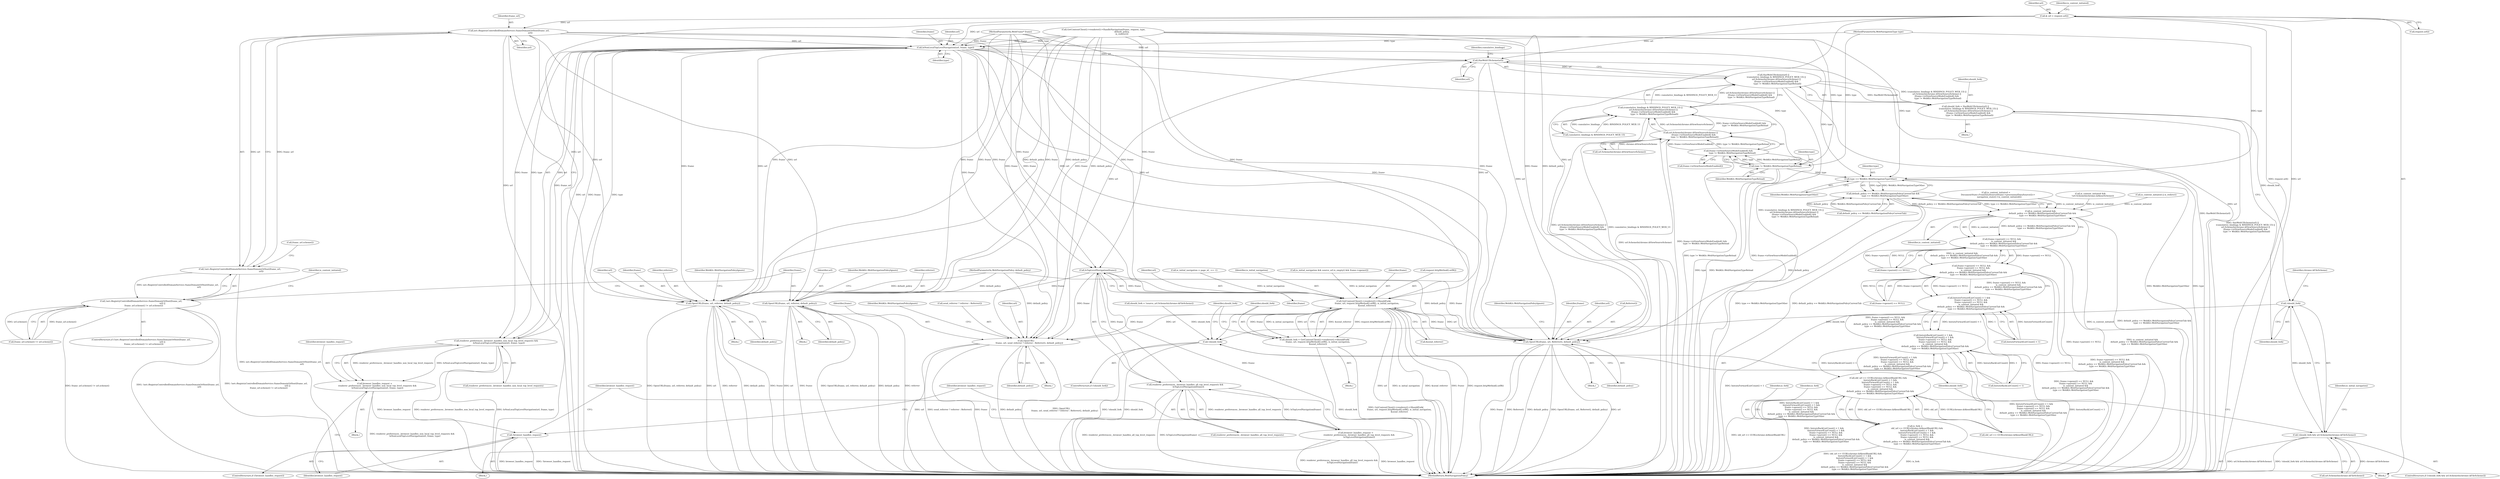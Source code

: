 digraph "0_Chrome_0a57375ad73780e61e1770a9d88b0529b0dbd33b@API" {
"1000191" [label="(Call,net::RegistryControlledDomainService::SameDomainOrHost(frame_url,\n                                                                url))"];
"1000153" [label="(Call,& url = request.url())"];
"1000190" [label="(Call,!net::RegistryControlledDomainService::SameDomainOrHost(frame_url,\n                                                                url))"];
"1000189" [label="(Call,!net::RegistryControlledDomainService::SameDomainOrHost(frame_url,\n                                                                url) ||\n        frame_url.scheme() != url.scheme())"];
"1000198" [label="(Call,OpenURL(frame, url, referrer, default_policy))"];
"1000215" [label="(Call,IsNonLocalTopLevelNavigation(url, frame, type))"];
"1000211" [label="(Call,renderer_preferences_.browser_handles_non_local_top_level_requests &&\n        IsNonLocalTopLevelNavigation(url, frame, type))"];
"1000209" [label="(Call,browser_handles_request =\n        renderer_preferences_.browser_handles_non_local_top_level_requests &&\n        IsNonLocalTopLevelNavigation(url, frame, type))"];
"1000220" [label="(Call,!browser_handles_request)"];
"1000229" [label="(Call,IsTopLevelNavigation(frame))"];
"1000225" [label="(Call,renderer_preferences_.browser_handles_all_top_level_requests &&\n          IsTopLevelNavigation(frame))"];
"1000223" [label="(Call,browser_handles_request =\n          renderer_preferences_.browser_handles_all_top_level_requests &&\n          IsTopLevelNavigation(frame))"];
"1000242" [label="(Call,OpenURL(frame, url, referrer, default_policy))"];
"1000324" [label="(Call,GetContentClient()->renderer()->ShouldFork(\n          frame, url, request.httpMethod().utf8(), is_initial_navigation,\n          &send_referrer))"];
"1000322" [label="(Call,should_fork = GetContentClient()->renderer()->ShouldFork(\n          frame, url, request.httpMethod().utf8(), is_initial_navigation,\n          &send_referrer))"];
"1000334" [label="(Call,OpenURL(\n          frame, url, send_referrer ? referrer : Referrer(), default_policy))"];
"1000380" [label="(Call,OpenURL(frame, url, Referrer(), default_policy))"];
"1000279" [label="(Call,HasWebUIScheme(url))"];
"1000278" [label="(Call,HasWebUIScheme(url) ||\n         (cumulative_bindings & BINDINGS_POLICY_WEB_UI) ||\n         url.SchemeIs(chrome::kViewSourceScheme) ||\n         (frame->isViewSourceModeEnabled() &&\n            type != WebKit::WebNavigationTypeReload))"];
"1000276" [label="(Call,should_fork = HasWebUIScheme(url) ||\n         (cumulative_bindings & BINDINGS_POLICY_WEB_UI) ||\n         url.SchemeIs(chrome::kViewSourceScheme) ||\n         (frame->isViewSourceModeEnabled() &&\n            type != WebKit::WebNavigationTypeReload))"];
"1000295" [label="(Call,!should_fork)"];
"1000294" [label="(Call,!should_fork && url.SchemeIs(chrome::kFileScheme))"];
"1000319" [label="(Call,!should_fork)"];
"1000290" [label="(Call,type != WebKit::WebNavigationTypeReload)"];
"1000288" [label="(Call,frame->isViewSourceModeEnabled() &&\n            type != WebKit::WebNavigationTypeReload)"];
"1000285" [label="(Call,url.SchemeIs(chrome::kViewSourceScheme) ||\n         (frame->isViewSourceModeEnabled() &&\n            type != WebKit::WebNavigationTypeReload))"];
"1000281" [label="(Call,(cumulative_bindings & BINDINGS_POLICY_WEB_UI) ||\n         url.SchemeIs(chrome::kViewSourceScheme) ||\n         (frame->isViewSourceModeEnabled() &&\n            type != WebKit::WebNavigationTypeReload))"];
"1000374" [label="(Call,type == WebKit::WebNavigationTypeOther)"];
"1000370" [label="(Call,default_policy == WebKit::WebNavigationPolicyCurrentTab &&\n      type == WebKit::WebNavigationTypeOther)"];
"1000368" [label="(Call,is_content_initiated &&\n      default_policy == WebKit::WebNavigationPolicyCurrentTab &&\n      type == WebKit::WebNavigationTypeOther)"];
"1000364" [label="(Call,frame->parent() == NULL &&\n      is_content_initiated &&\n      default_policy == WebKit::WebNavigationPolicyCurrentTab &&\n      type == WebKit::WebNavigationTypeOther)"];
"1000360" [label="(Call,frame->opener() == NULL &&\n      frame->parent() == NULL &&\n      is_content_initiated &&\n      default_policy == WebKit::WebNavigationPolicyCurrentTab &&\n      type == WebKit::WebNavigationTypeOther)"];
"1000356" [label="(Call,historyForwardListCount() < 1 &&\n      frame->opener() == NULL &&\n      frame->parent() == NULL &&\n      is_content_initiated &&\n      default_policy == WebKit::WebNavigationPolicyCurrentTab &&\n      type == WebKit::WebNavigationTypeOther)"];
"1000352" [label="(Call,historyBackListCount() < 1 &&\n      historyForwardListCount() < 1 &&\n      frame->opener() == NULL &&\n      frame->parent() == NULL &&\n      is_content_initiated &&\n      default_policy == WebKit::WebNavigationPolicyCurrentTab &&\n      type == WebKit::WebNavigationTypeOther)"];
"1000347" [label="(Call,old_url == GURL(chrome::kAboutBlankURL) &&\n      historyBackListCount() < 1 &&\n      historyForwardListCount() < 1 &&\n      frame->opener() == NULL &&\n      frame->parent() == NULL &&\n      is_content_initiated &&\n      default_policy == WebKit::WebNavigationPolicyCurrentTab &&\n      type == WebKit::WebNavigationTypeOther)"];
"1000345" [label="(Call,is_fork =\n      old_url == GURL(chrome::kAboutBlankURL) &&\n      historyBackListCount() < 1 &&\n      historyForwardListCount() < 1 &&\n      frame->opener() == NULL &&\n      frame->parent() == NULL &&\n      is_content_initiated &&\n      default_policy == WebKit::WebNavigationPolicyCurrentTab &&\n      type == WebKit::WebNavigationTypeOther)"];
"1000224" [label="(Identifier,browser_handles_request)"];
"1000204" [label="(Identifier,WebKit::WebNavigationPolicyIgnore)"];
"1000283" [label="(Identifier,cumulative_bindings)"];
"1000226" [label="(Call,renderer_preferences_.browser_handles_all_top_level_requests)"];
"1000279" [label="(Call,HasWebUIScheme(url))"];
"1000277" [label="(Identifier,should_fork)"];
"1000386" [label="(Identifier,WebKit::WebNavigationPolicyIgnore)"];
"1000335" [label="(Identifier,frame)"];
"1000357" [label="(Call,historyForwardListCount() < 1)"];
"1000369" [label="(Identifier,is_content_initiated)"];
"1000364" [label="(Call,frame->parent() == NULL &&\n      is_content_initiated &&\n      default_policy == WebKit::WebNavigationPolicyCurrentTab &&\n      type == WebKit::WebNavigationTypeOther)"];
"1000201" [label="(Identifier,referrer)"];
"1000302" [label="(Call,is_initial_navigation && source_url.is_empty() && frame->opener())"];
"1000375" [label="(Identifier,type)"];
"1000233" [label="(Block,)"];
"1000332" [label="(Identifier,should_fork)"];
"1000371" [label="(Call,default_policy == WebKit::WebNavigationPolicyCurrentTab)"];
"1000298" [label="(Identifier,chrome::kFileScheme)"];
"1000297" [label="(Call,url.SchemeIs(chrome::kFileScheme))"];
"1000325" [label="(Identifier,frame)"];
"1000225" [label="(Call,renderer_preferences_.browser_handles_all_top_level_requests &&\n          IsTopLevelNavigation(frame))"];
"1000188" [label="(ControlStructure,if (!net::RegistryControlledDomainService::SameDomainOrHost(frame_url,\n                                                                url) ||\n        frame_url.scheme() != url.scheme()))"];
"1000246" [label="(Identifier,default_policy)"];
"1000179" [label="(Call,is_content_initiated || is_redirect)"];
"1000322" [label="(Call,should_fork = GetContentClient()->renderer()->ShouldFork(\n          frame, url, request.httpMethod().utf8(), is_initial_navigation,\n          &send_referrer))"];
"1000222" [label="(Block,)"];
"1000199" [label="(Identifier,frame)"];
"1000209" [label="(Call,browser_handles_request =\n        renderer_preferences_.browser_handles_non_local_top_level_requests &&\n        IsNonLocalTopLevelNavigation(url, frame, type))"];
"1000361" [label="(Call,frame->opener() == NULL)"];
"1000194" [label="(Call,frame_url.scheme() != url.scheme())"];
"1000336" [label="(Identifier,url)"];
"1000329" [label="(Call,&send_referrer)"];
"1000324" [label="(Call,GetContentClient()->renderer()->ShouldFork(\n          frame, url, request.httpMethod().utf8(), is_initial_navigation,\n          &send_referrer))"];
"1000286" [label="(Call,url.SchemeIs(chrome::kViewSourceScheme))"];
"1000212" [label="(Call,renderer_preferences_.browser_handles_non_local_top_level_requests)"];
"1000333" [label="(Block,)"];
"1000381" [label="(Identifier,frame)"];
"1000230" [label="(Identifier,frame)"];
"1000191" [label="(Call,net::RegistryControlledDomainService::SameDomainOrHost(frame_url,\n                                                                url))"];
"1000198" [label="(Call,OpenURL(frame, url, referrer, default_policy))"];
"1000217" [label="(Identifier,frame)"];
"1000327" [label="(Call,request.httpMethod().utf8())"];
"1000157" [label="(Call,is_content_initiated =\n      DocumentState::FromDataSource(frame->provisionalDataSource())->\n          navigation_state()->is_content_initiated())"];
"1000341" [label="(Identifier,default_policy)"];
"1000229" [label="(Call,IsTopLevelNavigation(frame))"];
"1000345" [label="(Call,is_fork =\n      old_url == GURL(chrome::kAboutBlankURL) &&\n      historyBackListCount() < 1 &&\n      historyForwardListCount() < 1 &&\n      frame->opener() == NULL &&\n      frame->parent() == NULL &&\n      is_content_initiated &&\n      default_policy == WebKit::WebNavigationPolicyCurrentTab &&\n      type == WebKit::WebNavigationTypeOther)"];
"1000259" [label="(Block,)"];
"1000117" [label="(Call,GetContentClient()->renderer()->HandleNavigation(frame, request, type,\n                                                       default_policy,\n                                                       is_redirect))"];
"1000189" [label="(Call,!net::RegistryControlledDomainService::SameDomainOrHost(frame_url,\n                                                                url) ||\n        frame_url.scheme() != url.scheme())"];
"1000376" [label="(Identifier,WebKit::WebNavigationTypeOther)"];
"1000382" [label="(Identifier,url)"];
"1000384" [label="(Identifier,default_policy)"];
"1000323" [label="(Identifier,should_fork)"];
"1000245" [label="(Identifier,referrer)"];
"1000242" [label="(Call,OpenURL(frame, url, referrer, default_policy))"];
"1000326" [label="(Identifier,url)"];
"1000282" [label="(Call,cumulative_bindings & BINDINGS_POLICY_WEB_UI)"];
"1000352" [label="(Call,historyBackListCount() < 1 &&\n      historyForwardListCount() < 1 &&\n      frame->opener() == NULL &&\n      frame->parent() == NULL &&\n      is_content_initiated &&\n      default_policy == WebKit::WebNavigationPolicyCurrentTab &&\n      type == WebKit::WebNavigationTypeOther)"];
"1000153" [label="(Call,& url = request.url())"];
"1000303" [label="(Identifier,is_initial_navigation)"];
"1000232" [label="(Identifier,browser_handles_request)"];
"1000154" [label="(Identifier,url)"];
"1000334" [label="(Call,OpenURL(\n          frame, url, send_referrer ? referrer : Referrer(), default_policy))"];
"1000216" [label="(Identifier,url)"];
"1000104" [label="(MethodParameterIn,WebFrame* frame)"];
"1000379" [label="(Block,)"];
"1000190" [label="(Call,!net::RegistryControlledDomainService::SameDomainOrHost(frame_url,\n                                                                url))"];
"1000254" [label="(Call,is_content_initiated &&\n       !url.SchemeIs(chrome::kAboutScheme))"];
"1000285" [label="(Call,url.SchemeIs(chrome::kViewSourceScheme) ||\n         (frame->isViewSourceModeEnabled() &&\n            type != WebKit::WebNavigationTypeReload))"];
"1000291" [label="(Identifier,type)"];
"1000200" [label="(Identifier,url)"];
"1000195" [label="(Call,frame_url.scheme())"];
"1000343" [label="(Identifier,WebKit::WebNavigationPolicyIgnore)"];
"1000383" [label="(Call,Referrer())"];
"1000155" [label="(Call,request.url())"];
"1000380" [label="(Call,OpenURL(frame, url, Referrer(), default_policy))"];
"1000337" [label="(Call,send_referrer ? referrer : Referrer())"];
"1000292" [label="(Identifier,WebKit::WebNavigationTypeReload)"];
"1000110" [label="(Block,)"];
"1000269" [label="(Call,is_initial_navigation = page_id_ == -1)"];
"1000211" [label="(Call,renderer_preferences_.browser_handles_non_local_top_level_requests &&\n        IsNonLocalTopLevelNavigation(url, frame, type))"];
"1000108" [label="(MethodParameterIn,WebNavigationPolicy default_policy)"];
"1000197" [label="(Block,)"];
"1000248" [label="(Identifier,WebKit::WebNavigationPolicyIgnore)"];
"1000374" [label="(Call,type == WebKit::WebNavigationTypeOther)"];
"1000244" [label="(Identifier,url)"];
"1000318" [label="(ControlStructure,if (!should_fork))"];
"1000290" [label="(Call,type != WebKit::WebNavigationTypeReload)"];
"1000158" [label="(Identifier,is_content_initiated)"];
"1000346" [label="(Identifier,is_fork)"];
"1000293" [label="(ControlStructure,if (!should_fork && url.SchemeIs(chrome::kFileScheme)))"];
"1000223" [label="(Call,browser_handles_request =\n          renderer_preferences_.browser_handles_all_top_level_requests &&\n          IsTopLevelNavigation(frame))"];
"1000365" [label="(Call,frame->parent() == NULL)"];
"1000193" [label="(Identifier,url)"];
"1000207" [label="(Block,)"];
"1000276" [label="(Call,should_fork = HasWebUIScheme(url) ||\n         (cumulative_bindings & BINDINGS_POLICY_WEB_UI) ||\n         url.SchemeIs(chrome::kViewSourceScheme) ||\n         (frame->isViewSourceModeEnabled() &&\n            type != WebKit::WebNavigationTypeReload))"];
"1000320" [label="(Identifier,should_fork)"];
"1000347" [label="(Call,old_url == GURL(chrome::kAboutBlankURL) &&\n      historyBackListCount() < 1 &&\n      historyForwardListCount() < 1 &&\n      frame->opener() == NULL &&\n      frame->parent() == NULL &&\n      is_content_initiated &&\n      default_policy == WebKit::WebNavigationPolicyCurrentTab &&\n      type == WebKit::WebNavigationTypeOther)"];
"1000294" [label="(Call,!should_fork && url.SchemeIs(chrome::kFileScheme))"];
"1000288" [label="(Call,frame->isViewSourceModeEnabled() &&\n            type != WebKit::WebNavigationTypeReload)"];
"1000192" [label="(Identifier,frame_url)"];
"1000289" [label="(Call,frame->isViewSourceModeEnabled())"];
"1000378" [label="(Identifier,is_fork)"];
"1000280" [label="(Identifier,url)"];
"1000348" [label="(Call,old_url == GURL(chrome::kAboutBlankURL))"];
"1000321" [label="(Block,)"];
"1000220" [label="(Call,!browser_handles_request)"];
"1000218" [label="(Identifier,type)"];
"1000313" [label="(Call,should_fork = !source_url.SchemeIs(chrome::kFileScheme))"];
"1000389" [label="(MethodReturn,WebNavigationPolicy)"];
"1000210" [label="(Identifier,browser_handles_request)"];
"1000368" [label="(Call,is_content_initiated &&\n      default_policy == WebKit::WebNavigationPolicyCurrentTab &&\n      type == WebKit::WebNavigationTypeOther)"];
"1000295" [label="(Call,!should_fork)"];
"1000296" [label="(Identifier,should_fork)"];
"1000219" [label="(ControlStructure,if (!browser_handles_request))"];
"1000281" [label="(Call,(cumulative_bindings & BINDINGS_POLICY_WEB_UI) ||\n         url.SchemeIs(chrome::kViewSourceScheme) ||\n         (frame->isViewSourceModeEnabled() &&\n            type != WebKit::WebNavigationTypeReload))"];
"1000328" [label="(Identifier,is_initial_navigation)"];
"1000370" [label="(Call,default_policy == WebKit::WebNavigationPolicyCurrentTab &&\n      type == WebKit::WebNavigationTypeOther)"];
"1000106" [label="(MethodParameterIn,WebNavigationType type)"];
"1000356" [label="(Call,historyForwardListCount() < 1 &&\n      frame->opener() == NULL &&\n      frame->parent() == NULL &&\n      is_content_initiated &&\n      default_policy == WebKit::WebNavigationPolicyCurrentTab &&\n      type == WebKit::WebNavigationTypeOther)"];
"1000221" [label="(Identifier,browser_handles_request)"];
"1000215" [label="(Call,IsNonLocalTopLevelNavigation(url, frame, type))"];
"1000206" [label="(Identifier,is_content_initiated)"];
"1000319" [label="(Call,!should_fork)"];
"1000243" [label="(Identifier,frame)"];
"1000360" [label="(Call,frame->opener() == NULL &&\n      frame->parent() == NULL &&\n      is_content_initiated &&\n      default_policy == WebKit::WebNavigationPolicyCurrentTab &&\n      type == WebKit::WebNavigationTypeOther)"];
"1000278" [label="(Call,HasWebUIScheme(url) ||\n         (cumulative_bindings & BINDINGS_POLICY_WEB_UI) ||\n         url.SchemeIs(chrome::kViewSourceScheme) ||\n         (frame->isViewSourceModeEnabled() &&\n            type != WebKit::WebNavigationTypeReload))"];
"1000353" [label="(Call,historyBackListCount() < 1)"];
"1000202" [label="(Identifier,default_policy)"];
"1000191" -> "1000190"  [label="AST: "];
"1000191" -> "1000193"  [label="CFG: "];
"1000192" -> "1000191"  [label="AST: "];
"1000193" -> "1000191"  [label="AST: "];
"1000190" -> "1000191"  [label="CFG: "];
"1000191" -> "1000389"  [label="DDG: url"];
"1000191" -> "1000389"  [label="DDG: frame_url"];
"1000191" -> "1000190"  [label="DDG: frame_url"];
"1000191" -> "1000190"  [label="DDG: url"];
"1000153" -> "1000191"  [label="DDG: url"];
"1000191" -> "1000198"  [label="DDG: url"];
"1000191" -> "1000215"  [label="DDG: url"];
"1000191" -> "1000242"  [label="DDG: url"];
"1000191" -> "1000279"  [label="DDG: url"];
"1000191" -> "1000380"  [label="DDG: url"];
"1000153" -> "1000110"  [label="AST: "];
"1000153" -> "1000155"  [label="CFG: "];
"1000154" -> "1000153"  [label="AST: "];
"1000155" -> "1000153"  [label="AST: "];
"1000158" -> "1000153"  [label="CFG: "];
"1000153" -> "1000389"  [label="DDG: request.url()"];
"1000153" -> "1000389"  [label="DDG: url"];
"1000153" -> "1000215"  [label="DDG: url"];
"1000153" -> "1000242"  [label="DDG: url"];
"1000153" -> "1000279"  [label="DDG: url"];
"1000153" -> "1000380"  [label="DDG: url"];
"1000190" -> "1000189"  [label="AST: "];
"1000195" -> "1000190"  [label="CFG: "];
"1000189" -> "1000190"  [label="CFG: "];
"1000190" -> "1000389"  [label="DDG: net::RegistryControlledDomainService::SameDomainOrHost(frame_url,\n                                                                url)"];
"1000190" -> "1000189"  [label="DDG: net::RegistryControlledDomainService::SameDomainOrHost(frame_url,\n                                                                url)"];
"1000189" -> "1000188"  [label="AST: "];
"1000189" -> "1000194"  [label="CFG: "];
"1000194" -> "1000189"  [label="AST: "];
"1000199" -> "1000189"  [label="CFG: "];
"1000206" -> "1000189"  [label="CFG: "];
"1000189" -> "1000389"  [label="DDG: frame_url.scheme() != url.scheme()"];
"1000189" -> "1000389"  [label="DDG: !net::RegistryControlledDomainService::SameDomainOrHost(frame_url,\n                                                                url)"];
"1000189" -> "1000389"  [label="DDG: !net::RegistryControlledDomainService::SameDomainOrHost(frame_url,\n                                                                url) ||\n        frame_url.scheme() != url.scheme()"];
"1000194" -> "1000189"  [label="DDG: frame_url.scheme()"];
"1000194" -> "1000189"  [label="DDG: url.scheme()"];
"1000198" -> "1000197"  [label="AST: "];
"1000198" -> "1000202"  [label="CFG: "];
"1000199" -> "1000198"  [label="AST: "];
"1000200" -> "1000198"  [label="AST: "];
"1000201" -> "1000198"  [label="AST: "];
"1000202" -> "1000198"  [label="AST: "];
"1000204" -> "1000198"  [label="CFG: "];
"1000198" -> "1000389"  [label="DDG: referrer"];
"1000198" -> "1000389"  [label="DDG: url"];
"1000198" -> "1000389"  [label="DDG: frame"];
"1000198" -> "1000389"  [label="DDG: OpenURL(frame, url, referrer, default_policy)"];
"1000198" -> "1000389"  [label="DDG: default_policy"];
"1000117" -> "1000198"  [label="DDG: frame"];
"1000117" -> "1000198"  [label="DDG: default_policy"];
"1000104" -> "1000198"  [label="DDG: frame"];
"1000108" -> "1000198"  [label="DDG: default_policy"];
"1000215" -> "1000211"  [label="AST: "];
"1000215" -> "1000218"  [label="CFG: "];
"1000216" -> "1000215"  [label="AST: "];
"1000217" -> "1000215"  [label="AST: "];
"1000218" -> "1000215"  [label="AST: "];
"1000211" -> "1000215"  [label="CFG: "];
"1000215" -> "1000389"  [label="DDG: url"];
"1000215" -> "1000389"  [label="DDG: frame"];
"1000215" -> "1000389"  [label="DDG: type"];
"1000215" -> "1000211"  [label="DDG: url"];
"1000215" -> "1000211"  [label="DDG: frame"];
"1000215" -> "1000211"  [label="DDG: type"];
"1000117" -> "1000215"  [label="DDG: frame"];
"1000117" -> "1000215"  [label="DDG: type"];
"1000104" -> "1000215"  [label="DDG: frame"];
"1000106" -> "1000215"  [label="DDG: type"];
"1000215" -> "1000229"  [label="DDG: frame"];
"1000215" -> "1000242"  [label="DDG: frame"];
"1000215" -> "1000242"  [label="DDG: url"];
"1000215" -> "1000279"  [label="DDG: url"];
"1000215" -> "1000290"  [label="DDG: type"];
"1000215" -> "1000324"  [label="DDG: frame"];
"1000215" -> "1000334"  [label="DDG: frame"];
"1000215" -> "1000374"  [label="DDG: type"];
"1000215" -> "1000380"  [label="DDG: frame"];
"1000215" -> "1000380"  [label="DDG: url"];
"1000211" -> "1000209"  [label="AST: "];
"1000211" -> "1000212"  [label="CFG: "];
"1000212" -> "1000211"  [label="AST: "];
"1000209" -> "1000211"  [label="CFG: "];
"1000211" -> "1000389"  [label="DDG: renderer_preferences_.browser_handles_non_local_top_level_requests"];
"1000211" -> "1000389"  [label="DDG: IsNonLocalTopLevelNavigation(url, frame, type)"];
"1000211" -> "1000209"  [label="DDG: renderer_preferences_.browser_handles_non_local_top_level_requests"];
"1000211" -> "1000209"  [label="DDG: IsNonLocalTopLevelNavigation(url, frame, type)"];
"1000209" -> "1000207"  [label="AST: "];
"1000210" -> "1000209"  [label="AST: "];
"1000221" -> "1000209"  [label="CFG: "];
"1000209" -> "1000389"  [label="DDG: renderer_preferences_.browser_handles_non_local_top_level_requests &&\n        IsNonLocalTopLevelNavigation(url, frame, type)"];
"1000209" -> "1000220"  [label="DDG: browser_handles_request"];
"1000220" -> "1000219"  [label="AST: "];
"1000220" -> "1000221"  [label="CFG: "];
"1000221" -> "1000220"  [label="AST: "];
"1000224" -> "1000220"  [label="CFG: "];
"1000232" -> "1000220"  [label="CFG: "];
"1000220" -> "1000389"  [label="DDG: browser_handles_request"];
"1000220" -> "1000389"  [label="DDG: !browser_handles_request"];
"1000229" -> "1000225"  [label="AST: "];
"1000229" -> "1000230"  [label="CFG: "];
"1000230" -> "1000229"  [label="AST: "];
"1000225" -> "1000229"  [label="CFG: "];
"1000229" -> "1000389"  [label="DDG: frame"];
"1000229" -> "1000225"  [label="DDG: frame"];
"1000117" -> "1000229"  [label="DDG: frame"];
"1000104" -> "1000229"  [label="DDG: frame"];
"1000229" -> "1000242"  [label="DDG: frame"];
"1000229" -> "1000324"  [label="DDG: frame"];
"1000229" -> "1000334"  [label="DDG: frame"];
"1000229" -> "1000380"  [label="DDG: frame"];
"1000225" -> "1000223"  [label="AST: "];
"1000225" -> "1000226"  [label="CFG: "];
"1000226" -> "1000225"  [label="AST: "];
"1000223" -> "1000225"  [label="CFG: "];
"1000225" -> "1000389"  [label="DDG: renderer_preferences_.browser_handles_all_top_level_requests"];
"1000225" -> "1000389"  [label="DDG: IsTopLevelNavigation(frame)"];
"1000225" -> "1000223"  [label="DDG: renderer_preferences_.browser_handles_all_top_level_requests"];
"1000225" -> "1000223"  [label="DDG: IsTopLevelNavigation(frame)"];
"1000223" -> "1000222"  [label="AST: "];
"1000224" -> "1000223"  [label="AST: "];
"1000232" -> "1000223"  [label="CFG: "];
"1000223" -> "1000389"  [label="DDG: renderer_preferences_.browser_handles_all_top_level_requests &&\n          IsTopLevelNavigation(frame)"];
"1000223" -> "1000389"  [label="DDG: browser_handles_request"];
"1000242" -> "1000233"  [label="AST: "];
"1000242" -> "1000246"  [label="CFG: "];
"1000243" -> "1000242"  [label="AST: "];
"1000244" -> "1000242"  [label="AST: "];
"1000245" -> "1000242"  [label="AST: "];
"1000246" -> "1000242"  [label="AST: "];
"1000248" -> "1000242"  [label="CFG: "];
"1000242" -> "1000389"  [label="DDG: OpenURL(frame, url, referrer, default_policy)"];
"1000242" -> "1000389"  [label="DDG: url"];
"1000242" -> "1000389"  [label="DDG: referrer"];
"1000242" -> "1000389"  [label="DDG: default_policy"];
"1000242" -> "1000389"  [label="DDG: frame"];
"1000117" -> "1000242"  [label="DDG: frame"];
"1000117" -> "1000242"  [label="DDG: default_policy"];
"1000104" -> "1000242"  [label="DDG: frame"];
"1000108" -> "1000242"  [label="DDG: default_policy"];
"1000324" -> "1000322"  [label="AST: "];
"1000324" -> "1000329"  [label="CFG: "];
"1000325" -> "1000324"  [label="AST: "];
"1000326" -> "1000324"  [label="AST: "];
"1000327" -> "1000324"  [label="AST: "];
"1000328" -> "1000324"  [label="AST: "];
"1000329" -> "1000324"  [label="AST: "];
"1000322" -> "1000324"  [label="CFG: "];
"1000324" -> "1000389"  [label="DDG: url"];
"1000324" -> "1000389"  [label="DDG: is_initial_navigation"];
"1000324" -> "1000389"  [label="DDG: &send_referrer"];
"1000324" -> "1000389"  [label="DDG: frame"];
"1000324" -> "1000389"  [label="DDG: request.httpMethod().utf8()"];
"1000324" -> "1000322"  [label="DDG: &send_referrer"];
"1000324" -> "1000322"  [label="DDG: request.httpMethod().utf8()"];
"1000324" -> "1000322"  [label="DDG: frame"];
"1000324" -> "1000322"  [label="DDG: is_initial_navigation"];
"1000324" -> "1000322"  [label="DDG: url"];
"1000117" -> "1000324"  [label="DDG: frame"];
"1000104" -> "1000324"  [label="DDG: frame"];
"1000279" -> "1000324"  [label="DDG: url"];
"1000302" -> "1000324"  [label="DDG: is_initial_navigation"];
"1000269" -> "1000324"  [label="DDG: is_initial_navigation"];
"1000324" -> "1000334"  [label="DDG: frame"];
"1000324" -> "1000334"  [label="DDG: url"];
"1000324" -> "1000380"  [label="DDG: frame"];
"1000324" -> "1000380"  [label="DDG: url"];
"1000322" -> "1000321"  [label="AST: "];
"1000323" -> "1000322"  [label="AST: "];
"1000332" -> "1000322"  [label="CFG: "];
"1000322" -> "1000389"  [label="DDG: GetContentClient()->renderer()->ShouldFork(\n          frame, url, request.httpMethod().utf8(), is_initial_navigation,\n          &send_referrer)"];
"1000322" -> "1000389"  [label="DDG: should_fork"];
"1000334" -> "1000333"  [label="AST: "];
"1000334" -> "1000341"  [label="CFG: "];
"1000335" -> "1000334"  [label="AST: "];
"1000336" -> "1000334"  [label="AST: "];
"1000337" -> "1000334"  [label="AST: "];
"1000341" -> "1000334"  [label="AST: "];
"1000343" -> "1000334"  [label="CFG: "];
"1000334" -> "1000389"  [label="DDG: OpenURL(\n          frame, url, send_referrer ? referrer : Referrer(), default_policy)"];
"1000334" -> "1000389"  [label="DDG: url"];
"1000334" -> "1000389"  [label="DDG: send_referrer ? referrer : Referrer()"];
"1000334" -> "1000389"  [label="DDG: frame"];
"1000334" -> "1000389"  [label="DDG: default_policy"];
"1000117" -> "1000334"  [label="DDG: frame"];
"1000117" -> "1000334"  [label="DDG: default_policy"];
"1000104" -> "1000334"  [label="DDG: frame"];
"1000279" -> "1000334"  [label="DDG: url"];
"1000108" -> "1000334"  [label="DDG: default_policy"];
"1000380" -> "1000379"  [label="AST: "];
"1000380" -> "1000384"  [label="CFG: "];
"1000381" -> "1000380"  [label="AST: "];
"1000382" -> "1000380"  [label="AST: "];
"1000383" -> "1000380"  [label="AST: "];
"1000384" -> "1000380"  [label="AST: "];
"1000386" -> "1000380"  [label="CFG: "];
"1000380" -> "1000389"  [label="DDG: Referrer()"];
"1000380" -> "1000389"  [label="DDG: default_policy"];
"1000380" -> "1000389"  [label="DDG: OpenURL(frame, url, Referrer(), default_policy)"];
"1000380" -> "1000389"  [label="DDG: url"];
"1000380" -> "1000389"  [label="DDG: frame"];
"1000117" -> "1000380"  [label="DDG: frame"];
"1000117" -> "1000380"  [label="DDG: default_policy"];
"1000104" -> "1000380"  [label="DDG: frame"];
"1000279" -> "1000380"  [label="DDG: url"];
"1000371" -> "1000380"  [label="DDG: default_policy"];
"1000108" -> "1000380"  [label="DDG: default_policy"];
"1000279" -> "1000278"  [label="AST: "];
"1000279" -> "1000280"  [label="CFG: "];
"1000280" -> "1000279"  [label="AST: "];
"1000283" -> "1000279"  [label="CFG: "];
"1000278" -> "1000279"  [label="CFG: "];
"1000279" -> "1000389"  [label="DDG: url"];
"1000279" -> "1000278"  [label="DDG: url"];
"1000278" -> "1000276"  [label="AST: "];
"1000278" -> "1000281"  [label="CFG: "];
"1000281" -> "1000278"  [label="AST: "];
"1000276" -> "1000278"  [label="CFG: "];
"1000278" -> "1000389"  [label="DDG: (cumulative_bindings & BINDINGS_POLICY_WEB_UI) ||\n         url.SchemeIs(chrome::kViewSourceScheme) ||\n         (frame->isViewSourceModeEnabled() &&\n            type != WebKit::WebNavigationTypeReload)"];
"1000278" -> "1000389"  [label="DDG: HasWebUIScheme(url)"];
"1000278" -> "1000276"  [label="DDG: HasWebUIScheme(url)"];
"1000278" -> "1000276"  [label="DDG: (cumulative_bindings & BINDINGS_POLICY_WEB_UI) ||\n         url.SchemeIs(chrome::kViewSourceScheme) ||\n         (frame->isViewSourceModeEnabled() &&\n            type != WebKit::WebNavigationTypeReload)"];
"1000281" -> "1000278"  [label="DDG: cumulative_bindings & BINDINGS_POLICY_WEB_UI"];
"1000281" -> "1000278"  [label="DDG: url.SchemeIs(chrome::kViewSourceScheme) ||\n         (frame->isViewSourceModeEnabled() &&\n            type != WebKit::WebNavigationTypeReload)"];
"1000276" -> "1000259"  [label="AST: "];
"1000277" -> "1000276"  [label="AST: "];
"1000296" -> "1000276"  [label="CFG: "];
"1000276" -> "1000389"  [label="DDG: HasWebUIScheme(url) ||\n         (cumulative_bindings & BINDINGS_POLICY_WEB_UI) ||\n         url.SchemeIs(chrome::kViewSourceScheme) ||\n         (frame->isViewSourceModeEnabled() &&\n            type != WebKit::WebNavigationTypeReload)"];
"1000276" -> "1000295"  [label="DDG: should_fork"];
"1000295" -> "1000294"  [label="AST: "];
"1000295" -> "1000296"  [label="CFG: "];
"1000296" -> "1000295"  [label="AST: "];
"1000298" -> "1000295"  [label="CFG: "];
"1000294" -> "1000295"  [label="CFG: "];
"1000295" -> "1000294"  [label="DDG: should_fork"];
"1000295" -> "1000319"  [label="DDG: should_fork"];
"1000294" -> "1000293"  [label="AST: "];
"1000294" -> "1000297"  [label="CFG: "];
"1000297" -> "1000294"  [label="AST: "];
"1000303" -> "1000294"  [label="CFG: "];
"1000320" -> "1000294"  [label="CFG: "];
"1000294" -> "1000389"  [label="DDG: !should_fork && url.SchemeIs(chrome::kFileScheme)"];
"1000294" -> "1000389"  [label="DDG: url.SchemeIs(chrome::kFileScheme)"];
"1000297" -> "1000294"  [label="DDG: chrome::kFileScheme"];
"1000319" -> "1000318"  [label="AST: "];
"1000319" -> "1000320"  [label="CFG: "];
"1000320" -> "1000319"  [label="AST: "];
"1000323" -> "1000319"  [label="CFG: "];
"1000332" -> "1000319"  [label="CFG: "];
"1000319" -> "1000389"  [label="DDG: !should_fork"];
"1000319" -> "1000389"  [label="DDG: should_fork"];
"1000313" -> "1000319"  [label="DDG: should_fork"];
"1000290" -> "1000288"  [label="AST: "];
"1000290" -> "1000292"  [label="CFG: "];
"1000291" -> "1000290"  [label="AST: "];
"1000292" -> "1000290"  [label="AST: "];
"1000288" -> "1000290"  [label="CFG: "];
"1000290" -> "1000389"  [label="DDG: type"];
"1000290" -> "1000389"  [label="DDG: WebKit::WebNavigationTypeReload"];
"1000290" -> "1000288"  [label="DDG: type"];
"1000290" -> "1000288"  [label="DDG: WebKit::WebNavigationTypeReload"];
"1000117" -> "1000290"  [label="DDG: type"];
"1000106" -> "1000290"  [label="DDG: type"];
"1000290" -> "1000374"  [label="DDG: type"];
"1000288" -> "1000285"  [label="AST: "];
"1000288" -> "1000289"  [label="CFG: "];
"1000289" -> "1000288"  [label="AST: "];
"1000285" -> "1000288"  [label="CFG: "];
"1000288" -> "1000389"  [label="DDG: type != WebKit::WebNavigationTypeReload"];
"1000288" -> "1000389"  [label="DDG: frame->isViewSourceModeEnabled()"];
"1000288" -> "1000285"  [label="DDG: frame->isViewSourceModeEnabled()"];
"1000288" -> "1000285"  [label="DDG: type != WebKit::WebNavigationTypeReload"];
"1000285" -> "1000281"  [label="AST: "];
"1000285" -> "1000286"  [label="CFG: "];
"1000286" -> "1000285"  [label="AST: "];
"1000281" -> "1000285"  [label="CFG: "];
"1000285" -> "1000389"  [label="DDG: url.SchemeIs(chrome::kViewSourceScheme)"];
"1000285" -> "1000389"  [label="DDG: frame->isViewSourceModeEnabled() &&\n            type != WebKit::WebNavigationTypeReload"];
"1000285" -> "1000281"  [label="DDG: url.SchemeIs(chrome::kViewSourceScheme)"];
"1000285" -> "1000281"  [label="DDG: frame->isViewSourceModeEnabled() &&\n            type != WebKit::WebNavigationTypeReload"];
"1000286" -> "1000285"  [label="DDG: chrome::kViewSourceScheme"];
"1000281" -> "1000282"  [label="CFG: "];
"1000282" -> "1000281"  [label="AST: "];
"1000281" -> "1000389"  [label="DDG: url.SchemeIs(chrome::kViewSourceScheme) ||\n         (frame->isViewSourceModeEnabled() &&\n            type != WebKit::WebNavigationTypeReload)"];
"1000281" -> "1000389"  [label="DDG: cumulative_bindings & BINDINGS_POLICY_WEB_UI"];
"1000282" -> "1000281"  [label="DDG: cumulative_bindings"];
"1000282" -> "1000281"  [label="DDG: BINDINGS_POLICY_WEB_UI"];
"1000374" -> "1000370"  [label="AST: "];
"1000374" -> "1000376"  [label="CFG: "];
"1000375" -> "1000374"  [label="AST: "];
"1000376" -> "1000374"  [label="AST: "];
"1000370" -> "1000374"  [label="CFG: "];
"1000374" -> "1000389"  [label="DDG: WebKit::WebNavigationTypeOther"];
"1000374" -> "1000389"  [label="DDG: type"];
"1000374" -> "1000370"  [label="DDG: type"];
"1000374" -> "1000370"  [label="DDG: WebKit::WebNavigationTypeOther"];
"1000117" -> "1000374"  [label="DDG: type"];
"1000106" -> "1000374"  [label="DDG: type"];
"1000370" -> "1000368"  [label="AST: "];
"1000370" -> "1000371"  [label="CFG: "];
"1000371" -> "1000370"  [label="AST: "];
"1000368" -> "1000370"  [label="CFG: "];
"1000370" -> "1000389"  [label="DDG: type == WebKit::WebNavigationTypeOther"];
"1000370" -> "1000389"  [label="DDG: default_policy == WebKit::WebNavigationPolicyCurrentTab"];
"1000370" -> "1000368"  [label="DDG: default_policy == WebKit::WebNavigationPolicyCurrentTab"];
"1000370" -> "1000368"  [label="DDG: type == WebKit::WebNavigationTypeOther"];
"1000371" -> "1000370"  [label="DDG: default_policy"];
"1000371" -> "1000370"  [label="DDG: WebKit::WebNavigationPolicyCurrentTab"];
"1000368" -> "1000364"  [label="AST: "];
"1000368" -> "1000369"  [label="CFG: "];
"1000369" -> "1000368"  [label="AST: "];
"1000364" -> "1000368"  [label="CFG: "];
"1000368" -> "1000389"  [label="DDG: is_content_initiated"];
"1000368" -> "1000389"  [label="DDG: default_policy == WebKit::WebNavigationPolicyCurrentTab &&\n      type == WebKit::WebNavigationTypeOther"];
"1000368" -> "1000364"  [label="DDG: is_content_initiated"];
"1000368" -> "1000364"  [label="DDG: default_policy == WebKit::WebNavigationPolicyCurrentTab &&\n      type == WebKit::WebNavigationTypeOther"];
"1000254" -> "1000368"  [label="DDG: is_content_initiated"];
"1000157" -> "1000368"  [label="DDG: is_content_initiated"];
"1000179" -> "1000368"  [label="DDG: is_content_initiated"];
"1000364" -> "1000360"  [label="AST: "];
"1000364" -> "1000365"  [label="CFG: "];
"1000365" -> "1000364"  [label="AST: "];
"1000360" -> "1000364"  [label="CFG: "];
"1000364" -> "1000389"  [label="DDG: frame->parent() == NULL"];
"1000364" -> "1000389"  [label="DDG: is_content_initiated &&\n      default_policy == WebKit::WebNavigationPolicyCurrentTab &&\n      type == WebKit::WebNavigationTypeOther"];
"1000364" -> "1000360"  [label="DDG: frame->parent() == NULL"];
"1000364" -> "1000360"  [label="DDG: is_content_initiated &&\n      default_policy == WebKit::WebNavigationPolicyCurrentTab &&\n      type == WebKit::WebNavigationTypeOther"];
"1000365" -> "1000364"  [label="DDG: frame->parent()"];
"1000365" -> "1000364"  [label="DDG: NULL"];
"1000360" -> "1000356"  [label="AST: "];
"1000360" -> "1000361"  [label="CFG: "];
"1000361" -> "1000360"  [label="AST: "];
"1000356" -> "1000360"  [label="CFG: "];
"1000360" -> "1000389"  [label="DDG: frame->opener() == NULL"];
"1000360" -> "1000389"  [label="DDG: frame->parent() == NULL &&\n      is_content_initiated &&\n      default_policy == WebKit::WebNavigationPolicyCurrentTab &&\n      type == WebKit::WebNavigationTypeOther"];
"1000360" -> "1000356"  [label="DDG: frame->opener() == NULL"];
"1000360" -> "1000356"  [label="DDG: frame->parent() == NULL &&\n      is_content_initiated &&\n      default_policy == WebKit::WebNavigationPolicyCurrentTab &&\n      type == WebKit::WebNavigationTypeOther"];
"1000361" -> "1000360"  [label="DDG: frame->opener()"];
"1000361" -> "1000360"  [label="DDG: NULL"];
"1000356" -> "1000352"  [label="AST: "];
"1000356" -> "1000357"  [label="CFG: "];
"1000357" -> "1000356"  [label="AST: "];
"1000352" -> "1000356"  [label="CFG: "];
"1000356" -> "1000389"  [label="DDG: historyForwardListCount() < 1"];
"1000356" -> "1000389"  [label="DDG: frame->opener() == NULL &&\n      frame->parent() == NULL &&\n      is_content_initiated &&\n      default_policy == WebKit::WebNavigationPolicyCurrentTab &&\n      type == WebKit::WebNavigationTypeOther"];
"1000356" -> "1000352"  [label="DDG: historyForwardListCount() < 1"];
"1000356" -> "1000352"  [label="DDG: frame->opener() == NULL &&\n      frame->parent() == NULL &&\n      is_content_initiated &&\n      default_policy == WebKit::WebNavigationPolicyCurrentTab &&\n      type == WebKit::WebNavigationTypeOther"];
"1000357" -> "1000356"  [label="DDG: historyForwardListCount()"];
"1000357" -> "1000356"  [label="DDG: 1"];
"1000352" -> "1000347"  [label="AST: "];
"1000352" -> "1000353"  [label="CFG: "];
"1000353" -> "1000352"  [label="AST: "];
"1000347" -> "1000352"  [label="CFG: "];
"1000352" -> "1000389"  [label="DDG: historyForwardListCount() < 1 &&\n      frame->opener() == NULL &&\n      frame->parent() == NULL &&\n      is_content_initiated &&\n      default_policy == WebKit::WebNavigationPolicyCurrentTab &&\n      type == WebKit::WebNavigationTypeOther"];
"1000352" -> "1000389"  [label="DDG: historyBackListCount() < 1"];
"1000352" -> "1000347"  [label="DDG: historyBackListCount() < 1"];
"1000352" -> "1000347"  [label="DDG: historyForwardListCount() < 1 &&\n      frame->opener() == NULL &&\n      frame->parent() == NULL &&\n      is_content_initiated &&\n      default_policy == WebKit::WebNavigationPolicyCurrentTab &&\n      type == WebKit::WebNavigationTypeOther"];
"1000353" -> "1000352"  [label="DDG: historyBackListCount()"];
"1000353" -> "1000352"  [label="DDG: 1"];
"1000347" -> "1000345"  [label="AST: "];
"1000347" -> "1000348"  [label="CFG: "];
"1000348" -> "1000347"  [label="AST: "];
"1000345" -> "1000347"  [label="CFG: "];
"1000347" -> "1000389"  [label="DDG: old_url == GURL(chrome::kAboutBlankURL)"];
"1000347" -> "1000389"  [label="DDG: historyBackListCount() < 1 &&\n      historyForwardListCount() < 1 &&\n      frame->opener() == NULL &&\n      frame->parent() == NULL &&\n      is_content_initiated &&\n      default_policy == WebKit::WebNavigationPolicyCurrentTab &&\n      type == WebKit::WebNavigationTypeOther"];
"1000347" -> "1000345"  [label="DDG: old_url == GURL(chrome::kAboutBlankURL)"];
"1000347" -> "1000345"  [label="DDG: historyBackListCount() < 1 &&\n      historyForwardListCount() < 1 &&\n      frame->opener() == NULL &&\n      frame->parent() == NULL &&\n      is_content_initiated &&\n      default_policy == WebKit::WebNavigationPolicyCurrentTab &&\n      type == WebKit::WebNavigationTypeOther"];
"1000348" -> "1000347"  [label="DDG: old_url"];
"1000348" -> "1000347"  [label="DDG: GURL(chrome::kAboutBlankURL)"];
"1000345" -> "1000110"  [label="AST: "];
"1000346" -> "1000345"  [label="AST: "];
"1000378" -> "1000345"  [label="CFG: "];
"1000345" -> "1000389"  [label="DDG: old_url == GURL(chrome::kAboutBlankURL) &&\n      historyBackListCount() < 1 &&\n      historyForwardListCount() < 1 &&\n      frame->opener() == NULL &&\n      frame->parent() == NULL &&\n      is_content_initiated &&\n      default_policy == WebKit::WebNavigationPolicyCurrentTab &&\n      type == WebKit::WebNavigationTypeOther"];
"1000345" -> "1000389"  [label="DDG: is_fork"];
}
